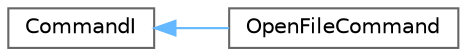 digraph "Graphical Class Hierarchy"
{
 // LATEX_PDF_SIZE
  bgcolor="transparent";
  edge [fontname=Helvetica,fontsize=10,labelfontname=Helvetica,labelfontsize=10];
  node [fontname=Helvetica,fontsize=10,shape=box,height=0.2,width=0.4];
  rankdir="LR";
  Node0 [id="Node000000",label="CommandI",height=0.2,width=0.4,color="grey40", fillcolor="white", style="filled",URL="$classCommandI.html",tooltip="The command class encapsulates the interactions between the various interfaces of the SDFormat Editor..."];
  Node0 -> Node1 [id="edge1_Node000000_Node000001",dir="back",color="steelblue1",style="solid",tooltip=" "];
  Node1 [id="Node000001",label="OpenFileCommand",height=0.2,width=0.4,color="grey40", fillcolor="white", style="filled",URL="$classOpenFileCommand.html",tooltip="Open model command implementation of CommandI."];
}
